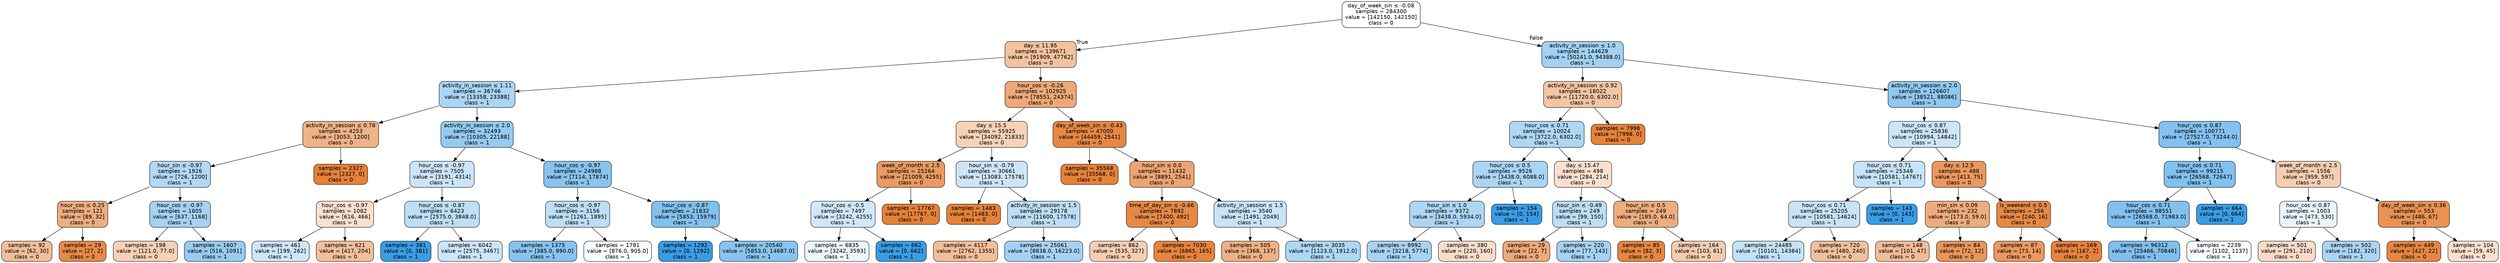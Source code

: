 digraph Tree {
node [shape=box, style="filled, rounded", color="black", fontname="helvetica"] ;
edge [fontname="helvetica"] ;
0 [label=<day_of_week_sin &le; -0.08<br/>samples = 284300<br/>value = [142150, 142150]<br/>class = 0>, fillcolor="#ffffff"] ;
1 [label=<day &le; 11.95<br/>samples = 139671<br/>value = [91909, 47762]<br/>class = 0>, fillcolor="#f3c2a0"] ;
0 -> 1 [labeldistance=2.5, labelangle=45, headlabel="True"] ;
2 [label=<activity_in_session &le; 1.11<br/>samples = 36746<br/>value = [13358, 23388]<br/>class = 1>, fillcolor="#aad5f4"] ;
1 -> 2 ;
3 [label=<activity_in_session &le; 0.78<br/>samples = 4253<br/>value = [3053, 1200]<br/>class = 0>, fillcolor="#efb387"] ;
2 -> 3 ;
4 [label=<hour_sin &le; -0.97<br/>samples = 1926<br/>value = [726, 1200]<br/>class = 1>, fillcolor="#b1d8f5"] ;
3 -> 4 ;
5 [label=<hour_cos &le; 0.25<br/>samples = 121<br/>value = [89, 32]<br/>class = 0>, fillcolor="#eeae80"] ;
4 -> 5 ;
6 [label=<samples = 92<br/>value = [62, 30]<br/>class = 0>, fillcolor="#f2be99"] ;
5 -> 6 ;
7 [label=<samples = 29<br/>value = [27, 2]<br/>class = 0>, fillcolor="#e78a48"] ;
5 -> 7 ;
8 [label=<hour_cos &le; -0.97<br/>samples = 1805<br/>value = [637, 1168]<br/>class = 1>, fillcolor="#a5d2f3"] ;
4 -> 8 ;
9 [label=<samples = 198<br/>value = [121.0, 77.0]<br/>class = 0>, fillcolor="#f6d1b7"] ;
8 -> 9 ;
10 [label=<samples = 1607<br/>value = [516, 1091]<br/>class = 1>, fillcolor="#97cbf1"] ;
8 -> 10 ;
11 [label=<samples = 2327<br/>value = [2327, 0]<br/>class = 0>, fillcolor="#e58139"] ;
3 -> 11 ;
12 [label=<activity_in_session &le; 2.0<br/>samples = 32493<br/>value = [10305, 22188]<br/>class = 1>, fillcolor="#95cbf1"] ;
2 -> 12 ;
13 [label=<hour_cos &le; -0.97<br/>samples = 7505<br/>value = [3191, 4314]<br/>class = 1>, fillcolor="#cbe5f8"] ;
12 -> 13 ;
14 [label=<hour_cos &le; -0.97<br/>samples = 1082<br/>value = [616, 466]<br/>class = 0>, fillcolor="#f9e0cf"] ;
13 -> 14 ;
15 [label=<samples = 461<br/>value = [199, 262]<br/>class = 1>, fillcolor="#cfe7f9"] ;
14 -> 15 ;
16 [label=<samples = 621<br/>value = [417, 204]<br/>class = 0>, fillcolor="#f2bf9a"] ;
14 -> 16 ;
17 [label=<hour_cos &le; -0.87<br/>samples = 6423<br/>value = [2575.0, 3848.0]<br/>class = 1>, fillcolor="#bddff6"] ;
13 -> 17 ;
18 [label=<samples = 381<br/>value = [0, 381]<br/>class = 1>, fillcolor="#399de5"] ;
17 -> 18 ;
19 [label=<samples = 6042<br/>value = [2575, 3467]<br/>class = 1>, fillcolor="#cce6f8"] ;
17 -> 19 ;
20 [label=<hour_cos &le; -0.97<br/>samples = 24988<br/>value = [7114, 17874]<br/>class = 1>, fillcolor="#88c4ef"] ;
12 -> 20 ;
21 [label=<hour_cos &le; -0.97<br/>samples = 3156<br/>value = [1261, 1895]<br/>class = 1>, fillcolor="#bddef6"] ;
20 -> 21 ;
22 [label=<samples = 1375<br/>value = [385.0, 990.0]<br/>class = 1>, fillcolor="#86c3ef"] ;
21 -> 22 ;
23 [label=<samples = 1781<br/>value = [876.0, 905.0]<br/>class = 1>, fillcolor="#f9fcfe"] ;
21 -> 23 ;
24 [label=<hour_cos &le; -0.87<br/>samples = 21832<br/>value = [5853, 15979]<br/>class = 1>, fillcolor="#82c1ef"] ;
20 -> 24 ;
25 [label=<samples = 1292<br/>value = [0, 1292]<br/>class = 1>, fillcolor="#399de5"] ;
24 -> 25 ;
26 [label=<samples = 20540<br/>value = [5853.0, 14687.0]<br/>class = 1>, fillcolor="#88c4ef"] ;
24 -> 26 ;
27 [label=<hour_cos &le; -0.26<br/>samples = 102925<br/>value = [78551, 24374]<br/>class = 0>, fillcolor="#eda876"] ;
1 -> 27 ;
28 [label=<day &le; 15.5<br/>samples = 55925<br/>value = [34092, 21833]<br/>class = 0>, fillcolor="#f6d2b8"] ;
27 -> 28 ;
29 [label=<week_of_month &le; 2.5<br/>samples = 25264<br/>value = [21009, 4255]<br/>class = 0>, fillcolor="#ea9b61"] ;
28 -> 29 ;
30 [label=<hour_cos &le; -0.5<br/>samples = 7497<br/>value = [3242, 4255]<br/>class = 1>, fillcolor="#d0e8f9"] ;
29 -> 30 ;
31 [label=<samples = 6835<br/>value = [3242, 3593]<br/>class = 1>, fillcolor="#ecf5fc"] ;
30 -> 31 ;
32 [label=<samples = 662<br/>value = [0, 662]<br/>class = 1>, fillcolor="#399de5"] ;
30 -> 32 ;
33 [label=<samples = 17767<br/>value = [17767, 0]<br/>class = 0>, fillcolor="#e58139"] ;
29 -> 33 ;
34 [label=<hour_sin &le; -0.79<br/>samples = 30661<br/>value = [13083, 17578]<br/>class = 1>, fillcolor="#cce6f8"] ;
28 -> 34 ;
35 [label=<samples = 1483<br/>value = [1483, 0]<br/>class = 0>, fillcolor="#e58139"] ;
34 -> 35 ;
36 [label=<activity_in_session &le; 1.5<br/>samples = 29178<br/>value = [11600, 17578]<br/>class = 1>, fillcolor="#bcdef6"] ;
34 -> 36 ;
37 [label=<samples = 4117<br/>value = [2762, 1355]<br/>class = 0>, fillcolor="#f2bf9a"] ;
36 -> 37 ;
38 [label=<samples = 25061<br/>value = [8838.0, 16223.0]<br/>class = 1>, fillcolor="#a5d2f3"] ;
36 -> 38 ;
39 [label=<day_of_week_sin &le; -0.43<br/>samples = 47000<br/>value = [44459, 2541]<br/>class = 0>, fillcolor="#e68844"] ;
27 -> 39 ;
40 [label=<samples = 35568<br/>value = [35568, 0]<br/>class = 0>, fillcolor="#e58139"] ;
39 -> 40 ;
41 [label=<hour_sin &le; 0.0<br/>samples = 11432<br/>value = [8891, 2541]<br/>class = 0>, fillcolor="#eca572"] ;
39 -> 41 ;
42 [label=<time_of_day_sin &le; -0.66<br/>samples = 7892<br/>value = [7400, 492]<br/>class = 0>, fillcolor="#e78946"] ;
41 -> 42 ;
43 [label=<samples = 862<br/>value = [535, 327]<br/>class = 0>, fillcolor="#f5ceb2"] ;
42 -> 43 ;
44 [label=<samples = 7030<br/>value = [6865, 165]<br/>class = 0>, fillcolor="#e6843e"] ;
42 -> 44 ;
45 [label=<activity_in_session &le; 1.5<br/>samples = 3540<br/>value = [1491, 2049]<br/>class = 1>, fillcolor="#c9e4f8"] ;
41 -> 45 ;
46 [label=<samples = 505<br/>value = [368, 137]<br/>class = 0>, fillcolor="#efb083"] ;
45 -> 46 ;
47 [label=<samples = 3035<br/>value = [1123.0, 1912.0]<br/>class = 1>, fillcolor="#add7f4"] ;
45 -> 47 ;
48 [label=<activity_in_session &le; 1.0<br/>samples = 144629<br/>value = [50241.0, 94388.0]<br/>class = 1>, fillcolor="#a2d1f3"] ;
0 -> 48 [labeldistance=2.5, labelangle=-45, headlabel="False"] ;
49 [label=<activity_in_session &le; 0.92<br/>samples = 18022<br/>value = [11720.0, 6302.0]<br/>class = 0>, fillcolor="#f3c5a3"] ;
48 -> 49 ;
50 [label=<hour_cos &le; 0.71<br/>samples = 10024<br/>value = [3722.0, 6302.0]<br/>class = 1>, fillcolor="#aed7f4"] ;
49 -> 50 ;
51 [label=<hour_cos &le; 0.5<br/>samples = 9526<br/>value = [3438.0, 6088.0]<br/>class = 1>, fillcolor="#a9d4f4"] ;
50 -> 51 ;
52 [label=<hour_sin &le; 1.0<br/>samples = 9372<br/>value = [3438.0, 5934.0]<br/>class = 1>, fillcolor="#acd6f4"] ;
51 -> 52 ;
53 [label=<samples = 8992<br/>value = [3218, 5774]<br/>class = 1>, fillcolor="#a7d4f3"] ;
52 -> 53 ;
54 [label=<samples = 380<br/>value = [220, 160]<br/>class = 0>, fillcolor="#f8ddc9"] ;
52 -> 54 ;
55 [label=<samples = 154<br/>value = [0, 154]<br/>class = 1>, fillcolor="#399de5"] ;
51 -> 55 ;
56 [label=<day &le; 15.47<br/>samples = 498<br/>value = [284, 214]<br/>class = 0>, fillcolor="#f9e0ce"] ;
50 -> 56 ;
57 [label=<hour_sin &le; -0.49<br/>samples = 249<br/>value = [99, 150]<br/>class = 1>, fillcolor="#bcdef6"] ;
56 -> 57 ;
58 [label=<samples = 29<br/>value = [22, 7]<br/>class = 0>, fillcolor="#eda978"] ;
57 -> 58 ;
59 [label=<samples = 220<br/>value = [77, 143]<br/>class = 1>, fillcolor="#a4d2f3"] ;
57 -> 59 ;
60 [label=<hour_sin &le; 0.5<br/>samples = 249<br/>value = [185.0, 64.0]<br/>class = 0>, fillcolor="#eead7d"] ;
56 -> 60 ;
61 [label=<samples = 85<br/>value = [82, 3]<br/>class = 0>, fillcolor="#e68640"] ;
60 -> 61 ;
62 [label=<samples = 164<br/>value = [103, 61]<br/>class = 0>, fillcolor="#f4ccae"] ;
60 -> 62 ;
63 [label=<samples = 7998<br/>value = [7998, 0]<br/>class = 0>, fillcolor="#e58139"] ;
49 -> 63 ;
64 [label=<activity_in_session &le; 2.0<br/>samples = 126607<br/>value = [38521, 88086]<br/>class = 1>, fillcolor="#90c8f0"] ;
48 -> 64 ;
65 [label=<hour_cos &le; 0.87<br/>samples = 25836<br/>value = [10994, 14842]<br/>class = 1>, fillcolor="#cce6f8"] ;
64 -> 65 ;
66 [label=<hour_cos &le; 0.71<br/>samples = 25348<br/>value = [10581, 14767]<br/>class = 1>, fillcolor="#c7e3f8"] ;
65 -> 66 ;
67 [label=<hour_cos &le; 0.71<br/>samples = 25205<br/>value = [10581, 14624]<br/>class = 1>, fillcolor="#c8e4f8"] ;
66 -> 67 ;
68 [label=<samples = 24485<br/>value = [10101, 14384]<br/>class = 1>, fillcolor="#c4e2f7"] ;
67 -> 68 ;
69 [label=<samples = 720<br/>value = [480, 240]<br/>class = 0>, fillcolor="#f2c09c"] ;
67 -> 69 ;
70 [label=<samples = 143<br/>value = [0, 143]<br/>class = 1>, fillcolor="#399de5"] ;
66 -> 70 ;
71 [label=<day &le; 12.5<br/>samples = 488<br/>value = [413, 75]<br/>class = 0>, fillcolor="#ea985d"] ;
65 -> 71 ;
72 [label=<min_sin &le; 0.09<br/>samples = 232<br/>value = [173.0, 59.0]<br/>class = 0>, fillcolor="#eeac7d"] ;
71 -> 72 ;
73 [label=<samples = 148<br/>value = [101, 47]<br/>class = 0>, fillcolor="#f1bc95"] ;
72 -> 73 ;
74 [label=<samples = 84<br/>value = [72, 12]<br/>class = 0>, fillcolor="#e9965a"] ;
72 -> 74 ;
75 [label=<is_weekend &le; 0.5<br/>samples = 256<br/>value = [240, 16]<br/>class = 0>, fillcolor="#e78946"] ;
71 -> 75 ;
76 [label=<samples = 87<br/>value = [73, 14]<br/>class = 0>, fillcolor="#ea995f"] ;
75 -> 76 ;
77 [label=<samples = 169<br/>value = [167, 2]<br/>class = 0>, fillcolor="#e5833b"] ;
75 -> 77 ;
78 [label=<hour_cos &le; 0.87<br/>samples = 100771<br/>value = [27527.0, 73244.0]<br/>class = 1>, fillcolor="#83c2ef"] ;
64 -> 78 ;
79 [label=<hour_cos &le; 0.71<br/>samples = 99215<br/>value = [26568, 72647]<br/>class = 1>, fillcolor="#81c1ef"] ;
78 -> 79 ;
80 [label=<hour_cos &le; 0.71<br/>samples = 98551<br/>value = [26568.0, 71983.0]<br/>class = 1>, fillcolor="#82c1ef"] ;
79 -> 80 ;
81 [label=<samples = 96312<br/>value = [25466, 70846]<br/>class = 1>, fillcolor="#80c0ee"] ;
80 -> 81 ;
82 [label=<samples = 2239<br/>value = [1102, 1137]<br/>class = 1>, fillcolor="#f9fcfe"] ;
80 -> 82 ;
83 [label=<samples = 664<br/>value = [0, 664]<br/>class = 1>, fillcolor="#399de5"] ;
79 -> 83 ;
84 [label=<week_of_month &le; 2.5<br/>samples = 1556<br/>value = [959, 597]<br/>class = 0>, fillcolor="#f5cfb4"] ;
78 -> 84 ;
85 [label=<hour_cos &le; 0.87<br/>samples = 1003<br/>value = [473, 530]<br/>class = 1>, fillcolor="#eaf4fc"] ;
84 -> 85 ;
86 [label=<samples = 501<br/>value = [291, 210]<br/>class = 0>, fillcolor="#f8dcc8"] ;
85 -> 86 ;
87 [label=<samples = 502<br/>value = [182, 320]<br/>class = 1>, fillcolor="#aad5f4"] ;
85 -> 87 ;
88 [label=<day_of_week_sin &le; 0.36<br/>samples = 553<br/>value = [486, 67]<br/>class = 0>, fillcolor="#e99254"] ;
84 -> 88 ;
89 [label=<samples = 449<br/>value = [427, 22]<br/>class = 0>, fillcolor="#e68743"] ;
88 -> 89 ;
90 [label=<samples = 104<br/>value = [59, 45]<br/>class = 0>, fillcolor="#f9e1d0"] ;
88 -> 90 ;
}